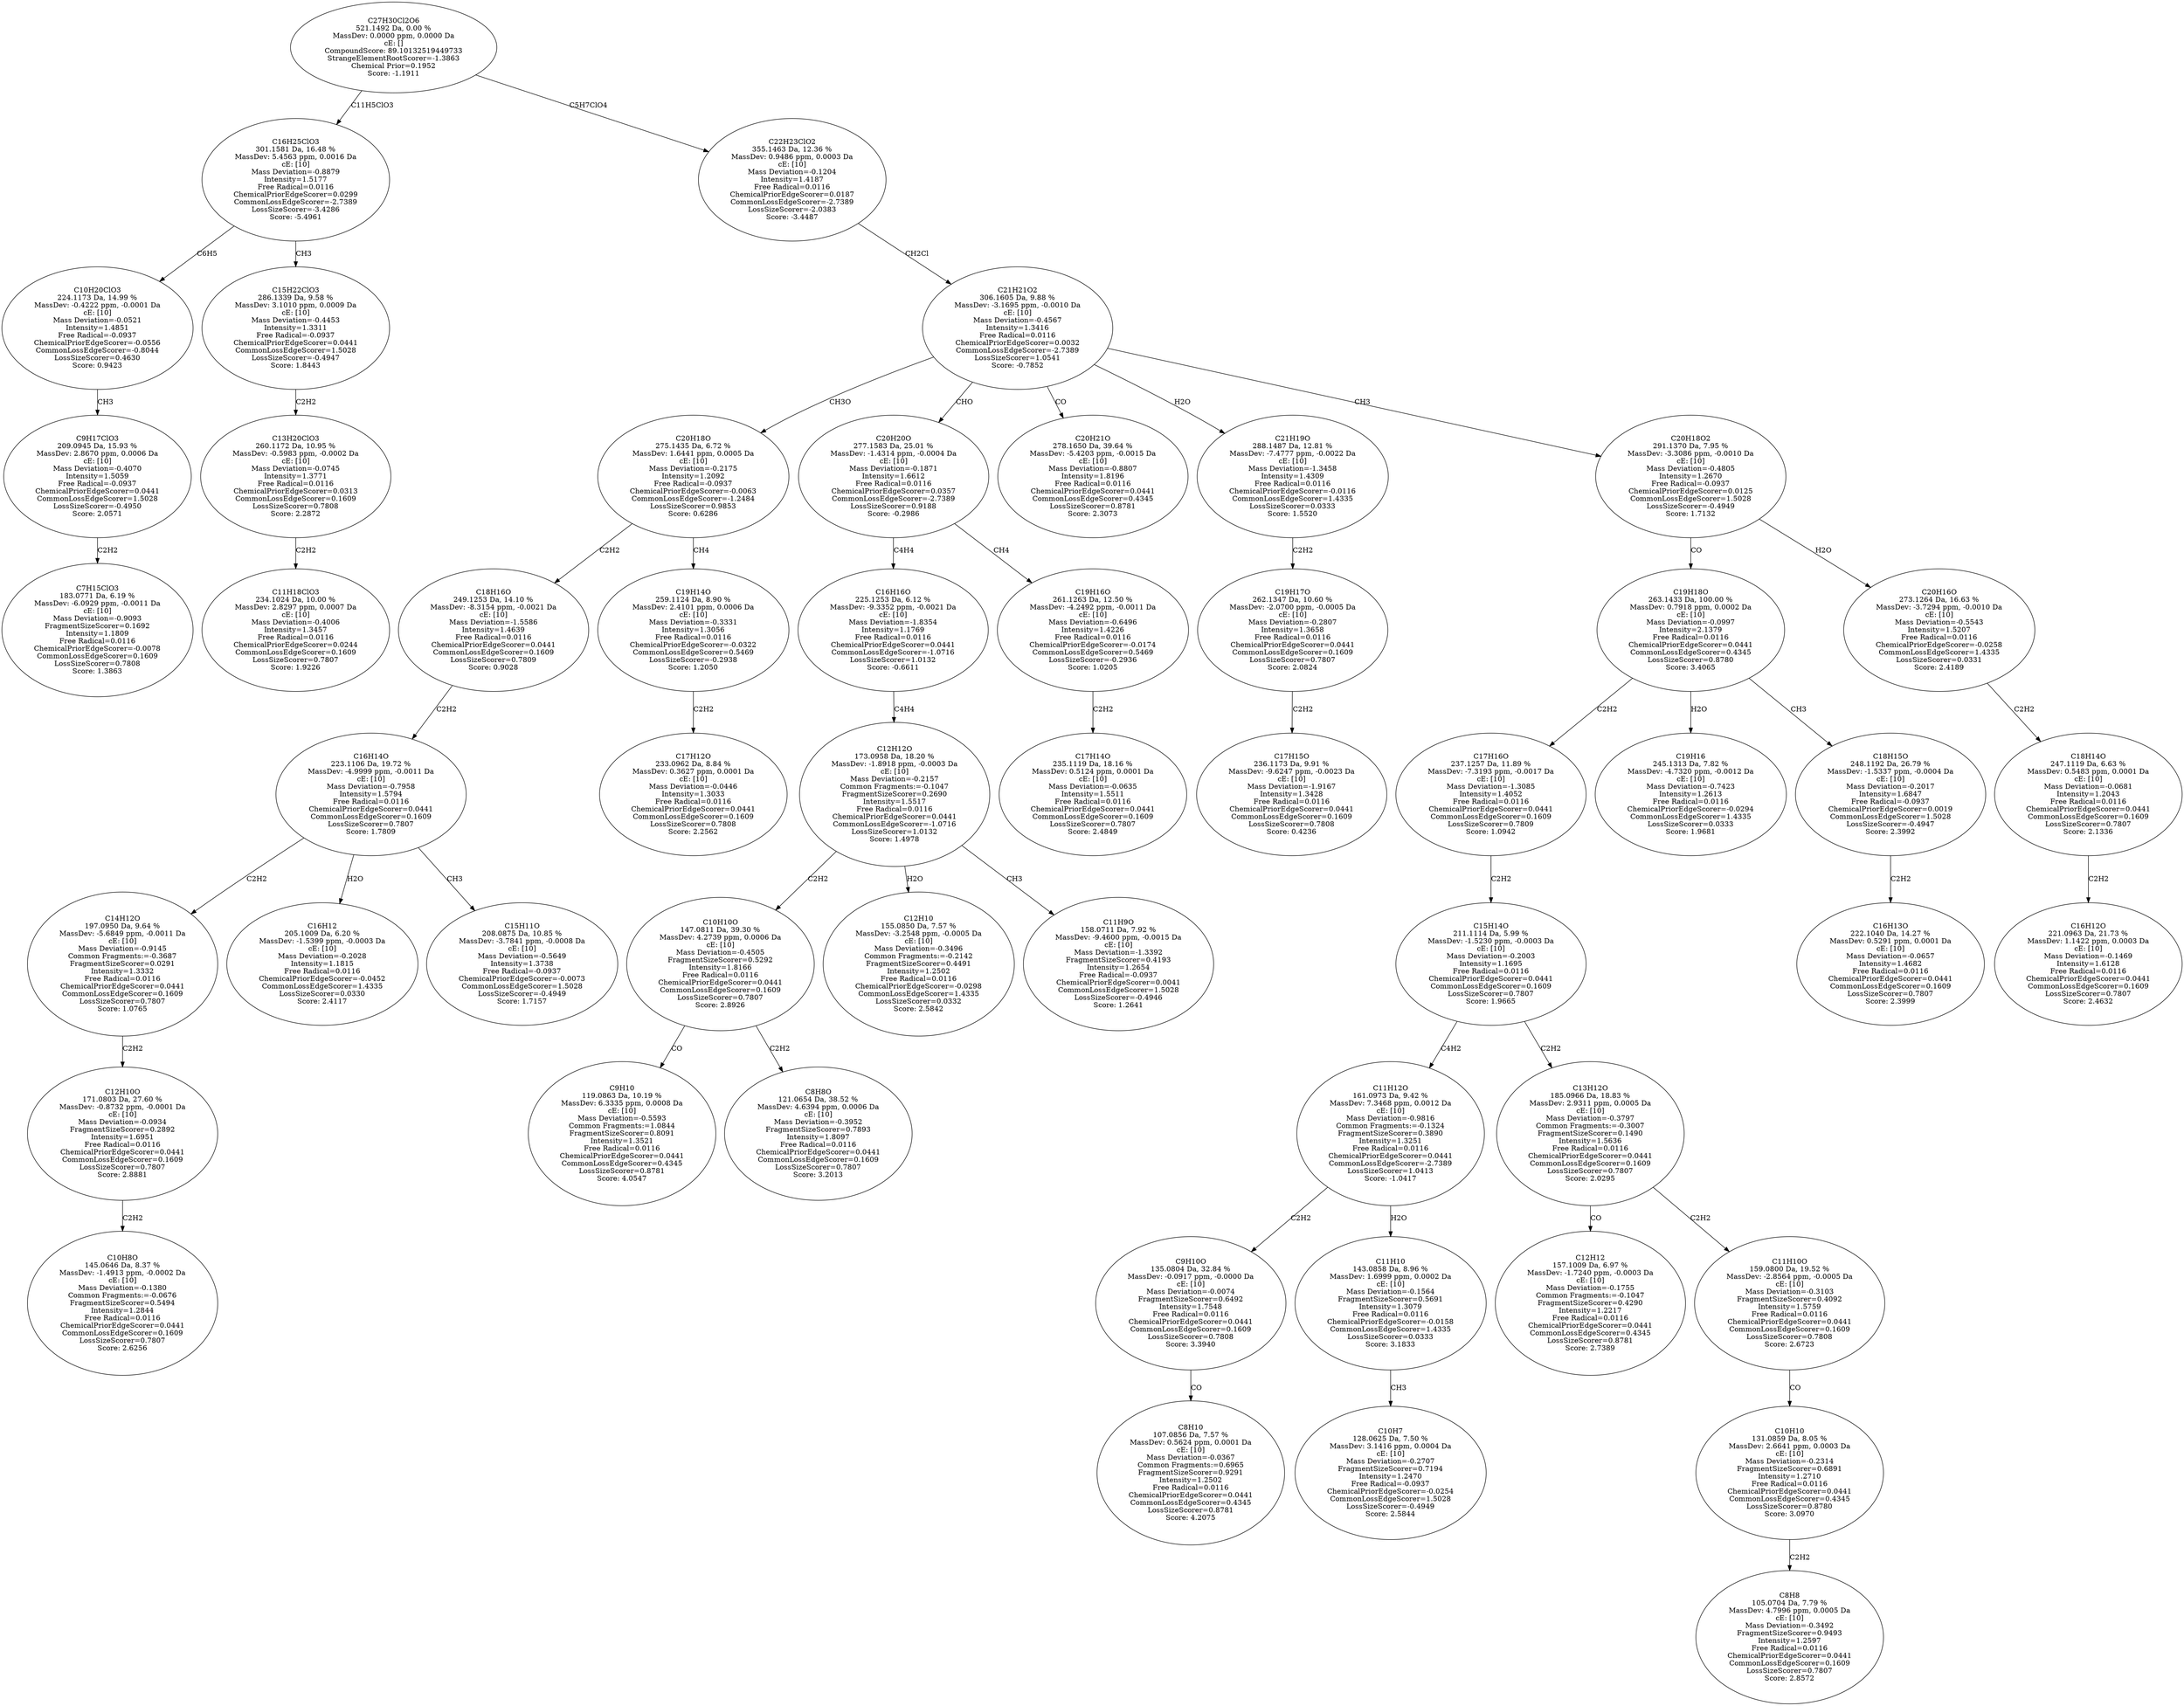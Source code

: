strict digraph {
v1 [label="C7H15ClO3\n183.0771 Da, 6.19 %\nMassDev: -6.0929 ppm, -0.0011 Da\ncE: [10]\nMass Deviation=-0.9093\nFragmentSizeScorer=0.1692\nIntensity=1.1809\nFree Radical=0.0116\nChemicalPriorEdgeScorer=-0.0078\nCommonLossEdgeScorer=0.1609\nLossSizeScorer=0.7808\nScore: 1.3863"];
v2 [label="C9H17ClO3\n209.0945 Da, 15.93 %\nMassDev: 2.8670 ppm, 0.0006 Da\ncE: [10]\nMass Deviation=-0.4070\nIntensity=1.5059\nFree Radical=-0.0937\nChemicalPriorEdgeScorer=0.0441\nCommonLossEdgeScorer=1.5028\nLossSizeScorer=-0.4950\nScore: 2.0571"];
v3 [label="C10H20ClO3\n224.1173 Da, 14.99 %\nMassDev: -0.4222 ppm, -0.0001 Da\ncE: [10]\nMass Deviation=-0.0521\nIntensity=1.4851\nFree Radical=-0.0937\nChemicalPriorEdgeScorer=-0.0556\nCommonLossEdgeScorer=-0.8044\nLossSizeScorer=0.4630\nScore: 0.9423"];
v4 [label="C11H18ClO3\n234.1024 Da, 10.00 %\nMassDev: 2.8297 ppm, 0.0007 Da\ncE: [10]\nMass Deviation=-0.4006\nIntensity=1.3457\nFree Radical=0.0116\nChemicalPriorEdgeScorer=0.0244\nCommonLossEdgeScorer=0.1609\nLossSizeScorer=0.7807\nScore: 1.9226"];
v5 [label="C13H20ClO3\n260.1172 Da, 10.95 %\nMassDev: -0.5983 ppm, -0.0002 Da\ncE: [10]\nMass Deviation=-0.0745\nIntensity=1.3771\nFree Radical=0.0116\nChemicalPriorEdgeScorer=0.0313\nCommonLossEdgeScorer=0.1609\nLossSizeScorer=0.7808\nScore: 2.2872"];
v6 [label="C15H22ClO3\n286.1339 Da, 9.58 %\nMassDev: 3.1010 ppm, 0.0009 Da\ncE: [10]\nMass Deviation=-0.4453\nIntensity=1.3311\nFree Radical=-0.0937\nChemicalPriorEdgeScorer=0.0441\nCommonLossEdgeScorer=1.5028\nLossSizeScorer=-0.4947\nScore: 1.8443"];
v7 [label="C16H25ClO3\n301.1581 Da, 16.48 %\nMassDev: 5.4563 ppm, 0.0016 Da\ncE: [10]\nMass Deviation=-0.8879\nIntensity=1.5177\nFree Radical=0.0116\nChemicalPriorEdgeScorer=0.0299\nCommonLossEdgeScorer=-2.7389\nLossSizeScorer=-3.4286\nScore: -5.4961"];
v8 [label="C10H8O\n145.0646 Da, 8.37 %\nMassDev: -1.4913 ppm, -0.0002 Da\ncE: [10]\nMass Deviation=-0.1380\nCommon Fragments:=-0.0676\nFragmentSizeScorer=0.5494\nIntensity=1.2844\nFree Radical=0.0116\nChemicalPriorEdgeScorer=0.0441\nCommonLossEdgeScorer=0.1609\nLossSizeScorer=0.7807\nScore: 2.6256"];
v9 [label="C12H10O\n171.0803 Da, 27.60 %\nMassDev: -0.8732 ppm, -0.0001 Da\ncE: [10]\nMass Deviation=-0.0934\nFragmentSizeScorer=0.2892\nIntensity=1.6951\nFree Radical=0.0116\nChemicalPriorEdgeScorer=0.0441\nCommonLossEdgeScorer=0.1609\nLossSizeScorer=0.7807\nScore: 2.8881"];
v10 [label="C14H12O\n197.0950 Da, 9.64 %\nMassDev: -5.6849 ppm, -0.0011 Da\ncE: [10]\nMass Deviation=-0.9145\nCommon Fragments:=-0.3687\nFragmentSizeScorer=0.0291\nIntensity=1.3332\nFree Radical=0.0116\nChemicalPriorEdgeScorer=0.0441\nCommonLossEdgeScorer=0.1609\nLossSizeScorer=0.7807\nScore: 1.0765"];
v11 [label="C16H12\n205.1009 Da, 6.20 %\nMassDev: -1.5399 ppm, -0.0003 Da\ncE: [10]\nMass Deviation=-0.2028\nIntensity=1.1815\nFree Radical=0.0116\nChemicalPriorEdgeScorer=-0.0452\nCommonLossEdgeScorer=1.4335\nLossSizeScorer=0.0330\nScore: 2.4117"];
v12 [label="C15H11O\n208.0875 Da, 10.85 %\nMassDev: -3.7841 ppm, -0.0008 Da\ncE: [10]\nMass Deviation=-0.5649\nIntensity=1.3738\nFree Radical=-0.0937\nChemicalPriorEdgeScorer=-0.0073\nCommonLossEdgeScorer=1.5028\nLossSizeScorer=-0.4949\nScore: 1.7157"];
v13 [label="C16H14O\n223.1106 Da, 19.72 %\nMassDev: -4.9999 ppm, -0.0011 Da\ncE: [10]\nMass Deviation=-0.7958\nIntensity=1.5794\nFree Radical=0.0116\nChemicalPriorEdgeScorer=0.0441\nCommonLossEdgeScorer=0.1609\nLossSizeScorer=0.7807\nScore: 1.7809"];
v14 [label="C18H16O\n249.1253 Da, 14.10 %\nMassDev: -8.3154 ppm, -0.0021 Da\ncE: [10]\nMass Deviation=-1.5586\nIntensity=1.4639\nFree Radical=0.0116\nChemicalPriorEdgeScorer=0.0441\nCommonLossEdgeScorer=0.1609\nLossSizeScorer=0.7809\nScore: 0.9028"];
v15 [label="C17H12O\n233.0962 Da, 8.84 %\nMassDev: 0.3627 ppm, 0.0001 Da\ncE: [10]\nMass Deviation=-0.0446\nIntensity=1.3033\nFree Radical=0.0116\nChemicalPriorEdgeScorer=0.0441\nCommonLossEdgeScorer=0.1609\nLossSizeScorer=0.7808\nScore: 2.2562"];
v16 [label="C19H14O\n259.1124 Da, 8.90 %\nMassDev: 2.4101 ppm, 0.0006 Da\ncE: [10]\nMass Deviation=-0.3331\nIntensity=1.3056\nFree Radical=0.0116\nChemicalPriorEdgeScorer=-0.0322\nCommonLossEdgeScorer=0.5469\nLossSizeScorer=-0.2938\nScore: 1.2050"];
v17 [label="C20H18O\n275.1435 Da, 6.72 %\nMassDev: 1.6441 ppm, 0.0005 Da\ncE: [10]\nMass Deviation=-0.2175\nIntensity=1.2092\nFree Radical=-0.0937\nChemicalPriorEdgeScorer=-0.0063\nCommonLossEdgeScorer=-1.2484\nLossSizeScorer=0.9853\nScore: 0.6286"];
v18 [label="C9H10\n119.0863 Da, 10.19 %\nMassDev: 6.3335 ppm, 0.0008 Da\ncE: [10]\nMass Deviation=-0.5593\nCommon Fragments:=1.0844\nFragmentSizeScorer=0.8091\nIntensity=1.3521\nFree Radical=0.0116\nChemicalPriorEdgeScorer=0.0441\nCommonLossEdgeScorer=0.4345\nLossSizeScorer=0.8781\nScore: 4.0547"];
v19 [label="C8H8O\n121.0654 Da, 38.52 %\nMassDev: 4.6394 ppm, 0.0006 Da\ncE: [10]\nMass Deviation=-0.3952\nFragmentSizeScorer=0.7893\nIntensity=1.8097\nFree Radical=0.0116\nChemicalPriorEdgeScorer=0.0441\nCommonLossEdgeScorer=0.1609\nLossSizeScorer=0.7807\nScore: 3.2013"];
v20 [label="C10H10O\n147.0811 Da, 39.30 %\nMassDev: 4.2739 ppm, 0.0006 Da\ncE: [10]\nMass Deviation=-0.4505\nFragmentSizeScorer=0.5292\nIntensity=1.8166\nFree Radical=0.0116\nChemicalPriorEdgeScorer=0.0441\nCommonLossEdgeScorer=0.1609\nLossSizeScorer=0.7807\nScore: 2.8926"];
v21 [label="C12H10\n155.0850 Da, 7.57 %\nMassDev: -3.2548 ppm, -0.0005 Da\ncE: [10]\nMass Deviation=-0.3496\nCommon Fragments:=-0.2142\nFragmentSizeScorer=0.4491\nIntensity=1.2502\nFree Radical=0.0116\nChemicalPriorEdgeScorer=-0.0298\nCommonLossEdgeScorer=1.4335\nLossSizeScorer=0.0332\nScore: 2.5842"];
v22 [label="C11H9O\n158.0711 Da, 7.92 %\nMassDev: -9.4600 ppm, -0.0015 Da\ncE: [10]\nMass Deviation=-1.3392\nFragmentSizeScorer=0.4193\nIntensity=1.2654\nFree Radical=-0.0937\nChemicalPriorEdgeScorer=0.0041\nCommonLossEdgeScorer=1.5028\nLossSizeScorer=-0.4946\nScore: 1.2641"];
v23 [label="C12H12O\n173.0958 Da, 18.20 %\nMassDev: -1.8918 ppm, -0.0003 Da\ncE: [10]\nMass Deviation=-0.2157\nCommon Fragments:=-0.1047\nFragmentSizeScorer=0.2690\nIntensity=1.5517\nFree Radical=0.0116\nChemicalPriorEdgeScorer=0.0441\nCommonLossEdgeScorer=-1.0716\nLossSizeScorer=1.0132\nScore: 1.4978"];
v24 [label="C16H16O\n225.1253 Da, 6.12 %\nMassDev: -9.3352 ppm, -0.0021 Da\ncE: [10]\nMass Deviation=-1.8354\nIntensity=1.1769\nFree Radical=0.0116\nChemicalPriorEdgeScorer=0.0441\nCommonLossEdgeScorer=-1.0716\nLossSizeScorer=1.0132\nScore: -0.6611"];
v25 [label="C17H14O\n235.1119 Da, 18.16 %\nMassDev: 0.5124 ppm, 0.0001 Da\ncE: [10]\nMass Deviation=-0.0635\nIntensity=1.5511\nFree Radical=0.0116\nChemicalPriorEdgeScorer=0.0441\nCommonLossEdgeScorer=0.1609\nLossSizeScorer=0.7807\nScore: 2.4849"];
v26 [label="C19H16O\n261.1263 Da, 12.50 %\nMassDev: -4.2492 ppm, -0.0011 Da\ncE: [10]\nMass Deviation=-0.6496\nIntensity=1.4226\nFree Radical=0.0116\nChemicalPriorEdgeScorer=-0.0174\nCommonLossEdgeScorer=0.5469\nLossSizeScorer=-0.2936\nScore: 1.0205"];
v27 [label="C20H20O\n277.1583 Da, 25.01 %\nMassDev: -1.4314 ppm, -0.0004 Da\ncE: [10]\nMass Deviation=-0.1871\nIntensity=1.6612\nFree Radical=0.0116\nChemicalPriorEdgeScorer=0.0357\nCommonLossEdgeScorer=-2.7389\nLossSizeScorer=0.9188\nScore: -0.2986"];
v28 [label="C20H21O\n278.1650 Da, 39.64 %\nMassDev: -5.4203 ppm, -0.0015 Da\ncE: [10]\nMass Deviation=-0.8807\nIntensity=1.8196\nFree Radical=0.0116\nChemicalPriorEdgeScorer=0.0441\nCommonLossEdgeScorer=0.4345\nLossSizeScorer=0.8781\nScore: 2.3073"];
v29 [label="C17H15O\n236.1173 Da, 9.91 %\nMassDev: -9.6247 ppm, -0.0023 Da\ncE: [10]\nMass Deviation=-1.9167\nIntensity=1.3428\nFree Radical=0.0116\nChemicalPriorEdgeScorer=0.0441\nCommonLossEdgeScorer=0.1609\nLossSizeScorer=0.7808\nScore: 0.4236"];
v30 [label="C19H17O\n262.1347 Da, 10.60 %\nMassDev: -2.0700 ppm, -0.0005 Da\ncE: [10]\nMass Deviation=-0.2807\nIntensity=1.3658\nFree Radical=0.0116\nChemicalPriorEdgeScorer=0.0441\nCommonLossEdgeScorer=0.1609\nLossSizeScorer=0.7807\nScore: 2.0824"];
v31 [label="C21H19O\n288.1487 Da, 12.81 %\nMassDev: -7.4777 ppm, -0.0022 Da\ncE: [10]\nMass Deviation=-1.3458\nIntensity=1.4309\nFree Radical=0.0116\nChemicalPriorEdgeScorer=-0.0116\nCommonLossEdgeScorer=1.4335\nLossSizeScorer=0.0333\nScore: 1.5520"];
v32 [label="C8H10\n107.0856 Da, 7.57 %\nMassDev: 0.5624 ppm, 0.0001 Da\ncE: [10]\nMass Deviation=-0.0367\nCommon Fragments:=0.6965\nFragmentSizeScorer=0.9291\nIntensity=1.2502\nFree Radical=0.0116\nChemicalPriorEdgeScorer=0.0441\nCommonLossEdgeScorer=0.4345\nLossSizeScorer=0.8781\nScore: 4.2075"];
v33 [label="C9H10O\n135.0804 Da, 32.84 %\nMassDev: -0.0917 ppm, -0.0000 Da\ncE: [10]\nMass Deviation=-0.0074\nFragmentSizeScorer=0.6492\nIntensity=1.7548\nFree Radical=0.0116\nChemicalPriorEdgeScorer=0.0441\nCommonLossEdgeScorer=0.1609\nLossSizeScorer=0.7808\nScore: 3.3940"];
v34 [label="C10H7\n128.0625 Da, 7.50 %\nMassDev: 3.1416 ppm, 0.0004 Da\ncE: [10]\nMass Deviation=-0.2707\nFragmentSizeScorer=0.7194\nIntensity=1.2470\nFree Radical=-0.0937\nChemicalPriorEdgeScorer=-0.0254\nCommonLossEdgeScorer=1.5028\nLossSizeScorer=-0.4949\nScore: 2.5844"];
v35 [label="C11H10\n143.0858 Da, 8.96 %\nMassDev: 1.6999 ppm, 0.0002 Da\ncE: [10]\nMass Deviation=-0.1564\nFragmentSizeScorer=0.5691\nIntensity=1.3079\nFree Radical=0.0116\nChemicalPriorEdgeScorer=-0.0158\nCommonLossEdgeScorer=1.4335\nLossSizeScorer=0.0333\nScore: 3.1833"];
v36 [label="C11H12O\n161.0973 Da, 9.42 %\nMassDev: 7.3468 ppm, 0.0012 Da\ncE: [10]\nMass Deviation=-0.9816\nCommon Fragments:=-0.1324\nFragmentSizeScorer=0.3890\nIntensity=1.3251\nFree Radical=0.0116\nChemicalPriorEdgeScorer=0.0441\nCommonLossEdgeScorer=-2.7389\nLossSizeScorer=1.0413\nScore: -1.0417"];
v37 [label="C12H12\n157.1009 Da, 6.97 %\nMassDev: -1.7240 ppm, -0.0003 Da\ncE: [10]\nMass Deviation=-0.1755\nCommon Fragments:=-0.1047\nFragmentSizeScorer=0.4290\nIntensity=1.2217\nFree Radical=0.0116\nChemicalPriorEdgeScorer=0.0441\nCommonLossEdgeScorer=0.4345\nLossSizeScorer=0.8781\nScore: 2.7389"];
v38 [label="C8H8\n105.0704 Da, 7.79 %\nMassDev: 4.7996 ppm, 0.0005 Da\ncE: [10]\nMass Deviation=-0.3492\nFragmentSizeScorer=0.9493\nIntensity=1.2597\nFree Radical=0.0116\nChemicalPriorEdgeScorer=0.0441\nCommonLossEdgeScorer=0.1609\nLossSizeScorer=0.7807\nScore: 2.8572"];
v39 [label="C10H10\n131.0859 Da, 8.05 %\nMassDev: 2.6641 ppm, 0.0003 Da\ncE: [10]\nMass Deviation=-0.2314\nFragmentSizeScorer=0.6891\nIntensity=1.2710\nFree Radical=0.0116\nChemicalPriorEdgeScorer=0.0441\nCommonLossEdgeScorer=0.4345\nLossSizeScorer=0.8780\nScore: 3.0970"];
v40 [label="C11H10O\n159.0800 Da, 19.52 %\nMassDev: -2.8564 ppm, -0.0005 Da\ncE: [10]\nMass Deviation=-0.3103\nFragmentSizeScorer=0.4092\nIntensity=1.5759\nFree Radical=0.0116\nChemicalPriorEdgeScorer=0.0441\nCommonLossEdgeScorer=0.1609\nLossSizeScorer=0.7808\nScore: 2.6723"];
v41 [label="C13H12O\n185.0966 Da, 18.83 %\nMassDev: 2.9311 ppm, 0.0005 Da\ncE: [10]\nMass Deviation=-0.3797\nCommon Fragments:=-0.3007\nFragmentSizeScorer=0.1490\nIntensity=1.5636\nFree Radical=0.0116\nChemicalPriorEdgeScorer=0.0441\nCommonLossEdgeScorer=0.1609\nLossSizeScorer=0.7807\nScore: 2.0295"];
v42 [label="C15H14O\n211.1114 Da, 5.99 %\nMassDev: -1.5230 ppm, -0.0003 Da\ncE: [10]\nMass Deviation=-0.2003\nIntensity=1.1695\nFree Radical=0.0116\nChemicalPriorEdgeScorer=0.0441\nCommonLossEdgeScorer=0.1609\nLossSizeScorer=0.7807\nScore: 1.9665"];
v43 [label="C17H16O\n237.1257 Da, 11.89 %\nMassDev: -7.3193 ppm, -0.0017 Da\ncE: [10]\nMass Deviation=-1.3085\nIntensity=1.4052\nFree Radical=0.0116\nChemicalPriorEdgeScorer=0.0441\nCommonLossEdgeScorer=0.1609\nLossSizeScorer=0.7809\nScore: 1.0942"];
v44 [label="C19H16\n245.1313 Da, 7.82 %\nMassDev: -4.7320 ppm, -0.0012 Da\ncE: [10]\nMass Deviation=-0.7423\nIntensity=1.2613\nFree Radical=0.0116\nChemicalPriorEdgeScorer=-0.0294\nCommonLossEdgeScorer=1.4335\nLossSizeScorer=0.0333\nScore: 1.9681"];
v45 [label="C16H13O\n222.1040 Da, 14.27 %\nMassDev: 0.5291 ppm, 0.0001 Da\ncE: [10]\nMass Deviation=-0.0657\nIntensity=1.4682\nFree Radical=0.0116\nChemicalPriorEdgeScorer=0.0441\nCommonLossEdgeScorer=0.1609\nLossSizeScorer=0.7807\nScore: 2.3999"];
v46 [label="C18H15O\n248.1192 Da, 26.79 %\nMassDev: -1.5337 ppm, -0.0004 Da\ncE: [10]\nMass Deviation=-0.2017\nIntensity=1.6847\nFree Radical=-0.0937\nChemicalPriorEdgeScorer=0.0019\nCommonLossEdgeScorer=1.5028\nLossSizeScorer=-0.4947\nScore: 2.3992"];
v47 [label="C19H18O\n263.1433 Da, 100.00 %\nMassDev: 0.7918 ppm, 0.0002 Da\ncE: [10]\nMass Deviation=-0.0997\nIntensity=2.1379\nFree Radical=0.0116\nChemicalPriorEdgeScorer=0.0441\nCommonLossEdgeScorer=0.4345\nLossSizeScorer=0.8780\nScore: 3.4065"];
v48 [label="C16H12O\n221.0963 Da, 21.73 %\nMassDev: 1.1422 ppm, 0.0003 Da\ncE: [10]\nMass Deviation=-0.1469\nIntensity=1.6128\nFree Radical=0.0116\nChemicalPriorEdgeScorer=0.0441\nCommonLossEdgeScorer=0.1609\nLossSizeScorer=0.7807\nScore: 2.4632"];
v49 [label="C18H14O\n247.1119 Da, 6.63 %\nMassDev: 0.5483 ppm, 0.0001 Da\ncE: [10]\nMass Deviation=-0.0681\nIntensity=1.2043\nFree Radical=0.0116\nChemicalPriorEdgeScorer=0.0441\nCommonLossEdgeScorer=0.1609\nLossSizeScorer=0.7807\nScore: 2.1336"];
v50 [label="C20H16O\n273.1264 Da, 16.63 %\nMassDev: -3.7294 ppm, -0.0010 Da\ncE: [10]\nMass Deviation=-0.5543\nIntensity=1.5207\nFree Radical=0.0116\nChemicalPriorEdgeScorer=-0.0258\nCommonLossEdgeScorer=1.4335\nLossSizeScorer=0.0331\nScore: 2.4189"];
v51 [label="C20H18O2\n291.1370 Da, 7.95 %\nMassDev: -3.3086 ppm, -0.0010 Da\ncE: [10]\nMass Deviation=-0.4805\nIntensity=1.2670\nFree Radical=-0.0937\nChemicalPriorEdgeScorer=0.0125\nCommonLossEdgeScorer=1.5028\nLossSizeScorer=-0.4949\nScore: 1.7132"];
v52 [label="C21H21O2\n306.1605 Da, 9.88 %\nMassDev: -3.1695 ppm, -0.0010 Da\ncE: [10]\nMass Deviation=-0.4567\nIntensity=1.3416\nFree Radical=0.0116\nChemicalPriorEdgeScorer=0.0032\nCommonLossEdgeScorer=-2.7389\nLossSizeScorer=1.0541\nScore: -0.7852"];
v53 [label="C22H23ClO2\n355.1463 Da, 12.36 %\nMassDev: 0.9486 ppm, 0.0003 Da\ncE: [10]\nMass Deviation=-0.1204\nIntensity=1.4187\nFree Radical=0.0116\nChemicalPriorEdgeScorer=0.0187\nCommonLossEdgeScorer=-2.7389\nLossSizeScorer=-2.0383\nScore: -3.4487"];
v54 [label="C27H30Cl2O6\n521.1492 Da, 0.00 %\nMassDev: 0.0000 ppm, 0.0000 Da\ncE: []\nCompoundScore: 89.10132519449733\nStrangeElementRootScorer=-1.3863\nChemical Prior=0.1952\nScore: -1.1911"];
v2 -> v1 [label="C2H2"];
v3 -> v2 [label="CH3"];
v7 -> v3 [label="C6H5"];
v5 -> v4 [label="C2H2"];
v6 -> v5 [label="C2H2"];
v7 -> v6 [label="CH3"];
v54 -> v7 [label="C11H5ClO3"];
v9 -> v8 [label="C2H2"];
v10 -> v9 [label="C2H2"];
v13 -> v10 [label="C2H2"];
v13 -> v11 [label="H2O"];
v13 -> v12 [label="CH3"];
v14 -> v13 [label="C2H2"];
v17 -> v14 [label="C2H2"];
v16 -> v15 [label="C2H2"];
v17 -> v16 [label="CH4"];
v52 -> v17 [label="CH3O"];
v20 -> v18 [label="CO"];
v20 -> v19 [label="C2H2"];
v23 -> v20 [label="C2H2"];
v23 -> v21 [label="H2O"];
v23 -> v22 [label="CH3"];
v24 -> v23 [label="C4H4"];
v27 -> v24 [label="C4H4"];
v26 -> v25 [label="C2H2"];
v27 -> v26 [label="CH4"];
v52 -> v27 [label="CHO"];
v52 -> v28 [label="CO"];
v30 -> v29 [label="C2H2"];
v31 -> v30 [label="C2H2"];
v52 -> v31 [label="H2O"];
v33 -> v32 [label="CO"];
v36 -> v33 [label="C2H2"];
v35 -> v34 [label="CH3"];
v36 -> v35 [label="H2O"];
v42 -> v36 [label="C4H2"];
v41 -> v37 [label="CO"];
v39 -> v38 [label="C2H2"];
v40 -> v39 [label="CO"];
v41 -> v40 [label="C2H2"];
v42 -> v41 [label="C2H2"];
v43 -> v42 [label="C2H2"];
v47 -> v43 [label="C2H2"];
v47 -> v44 [label="H2O"];
v46 -> v45 [label="C2H2"];
v47 -> v46 [label="CH3"];
v51 -> v47 [label="CO"];
v49 -> v48 [label="C2H2"];
v50 -> v49 [label="C2H2"];
v51 -> v50 [label="H2O"];
v52 -> v51 [label="CH3"];
v53 -> v52 [label="CH2Cl"];
v54 -> v53 [label="C5H7ClO4"];
}